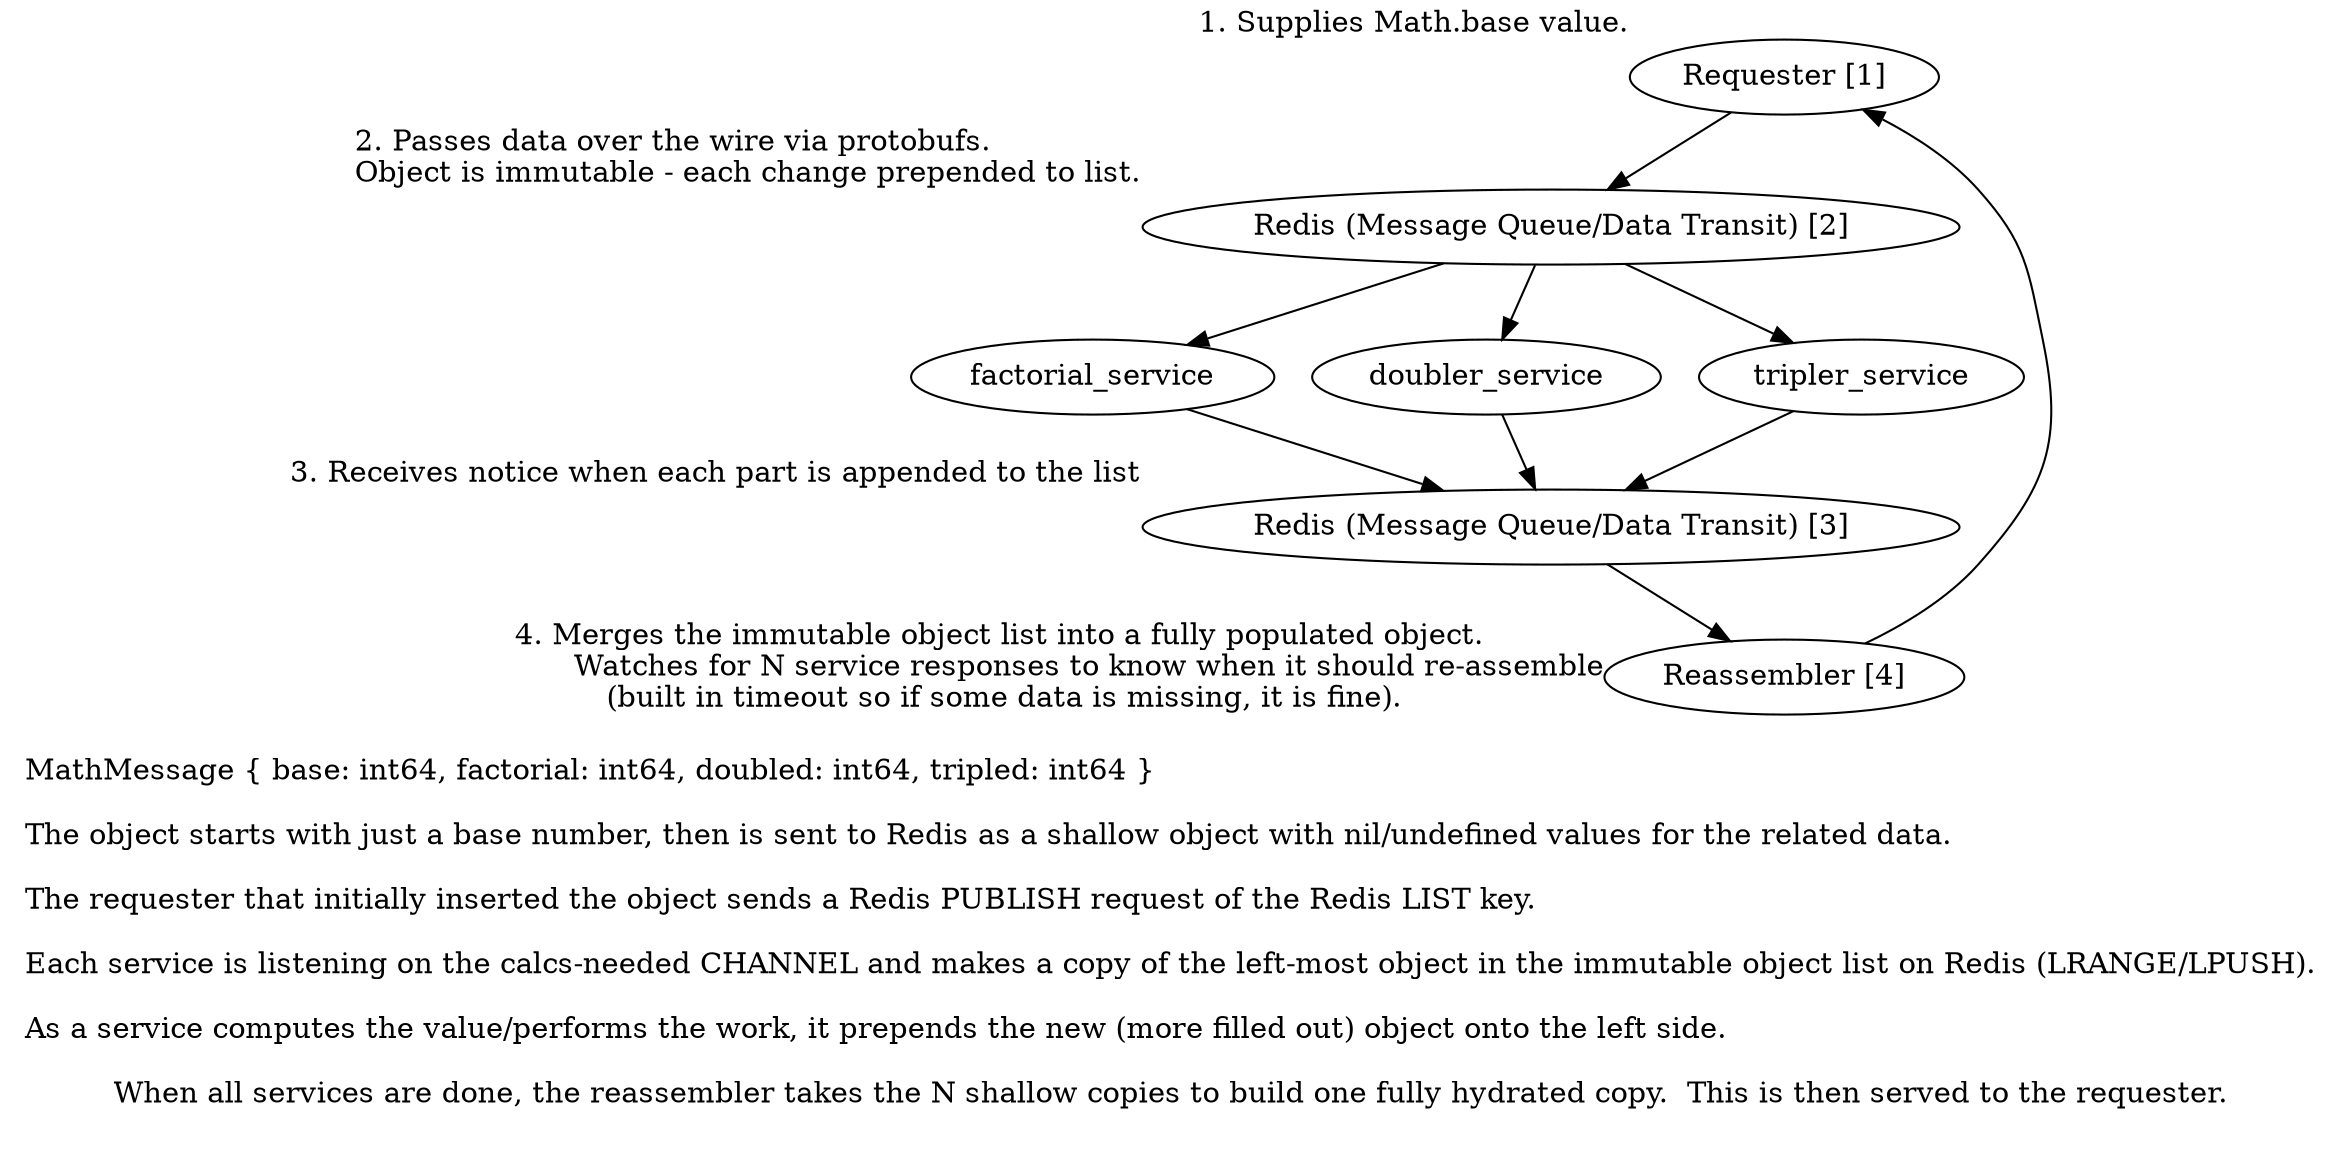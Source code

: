 digraph g {
        label="
MathMessage { base: int64, factorial: int64, doubled: int64, tripled: int64 }\l
The object starts with just a base number, then is sent to Redis as a shallow object with nil/undefined values for the related data.\l
The requester that initially inserted the object sends a Redis PUBLISH request of the Redis LIST key.\l
Each service is listening on the calcs-needed CHANNEL and makes a copy of the left-most object in the immutable object list on Redis (LRANGE/LPUSH).\l
As a service computes the value/performs the work, it prepends the new (more filled out) object onto the left side.\l
When all services are done, the reassembler takes the N shallow copies to build one fully hydrated copy.  This is then served to the requester.
        "
        forcelabels=true;

        requester[label="Requester [1]", xlabel="1. Supplies Math.base value."];
        requesterx[
                   label="Reassembler [4]",
                   xlabel="4. Merges the immutable object list into a fully populated object.
                   Watches for N service responses to know when it should re-assemble\l (built in timeout so if some data is missing, it is fine)."
                   ];
        message_queue[
                      label="Redis (Message Queue/Data Transit) [2]",
                      xlabel="2. Passes data over the wire via protobufs.\lObject is immutable - each change prepended to list."
                      ];
        message_queuex[
                       label="Redis (Message Queue/Data Transit) [3]",
                       xlabel="3. Receives notice when each part is appended to the list"
                       ];

        requester -> message_queue;

        message_queue -> factorial_service;
        message_queue -> doubler_service;
        message_queue -> tripler_service;

        factorial_service -> message_queuex;
        doubler_service -> message_queuex;
        tripler_service -> message_queuex;

        message_queuex -> requesterx;

        requesterx -> requester;
}
